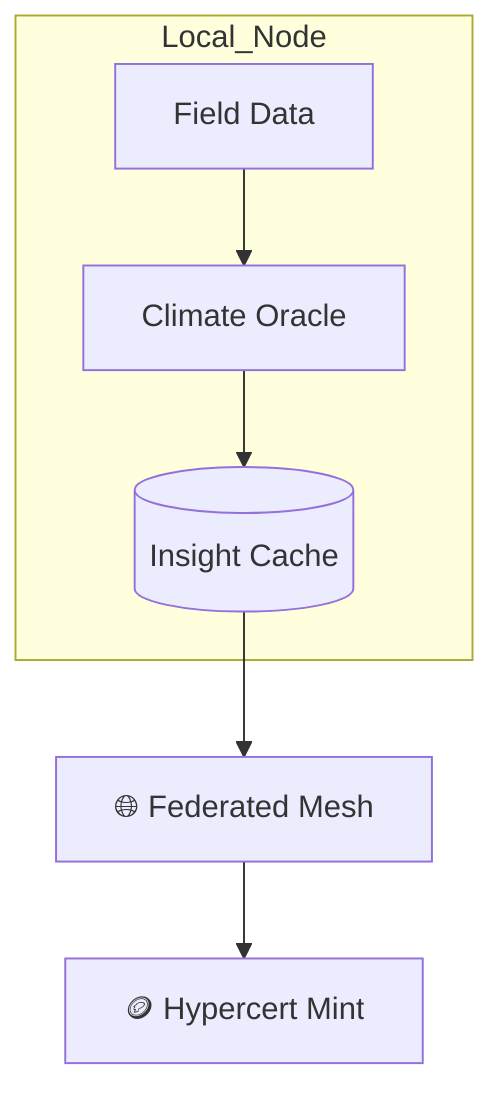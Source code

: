 flowchart TD
  subgraph Local_Node
    Input[Field Data] --> Enricher[Climate Oracle] --> Cache[(Insight Cache)]
  end
  Cache --> Mesh["🌐 Federated Mesh"]
  Mesh --> Hypercert["🪙 Hypercert Mint"]